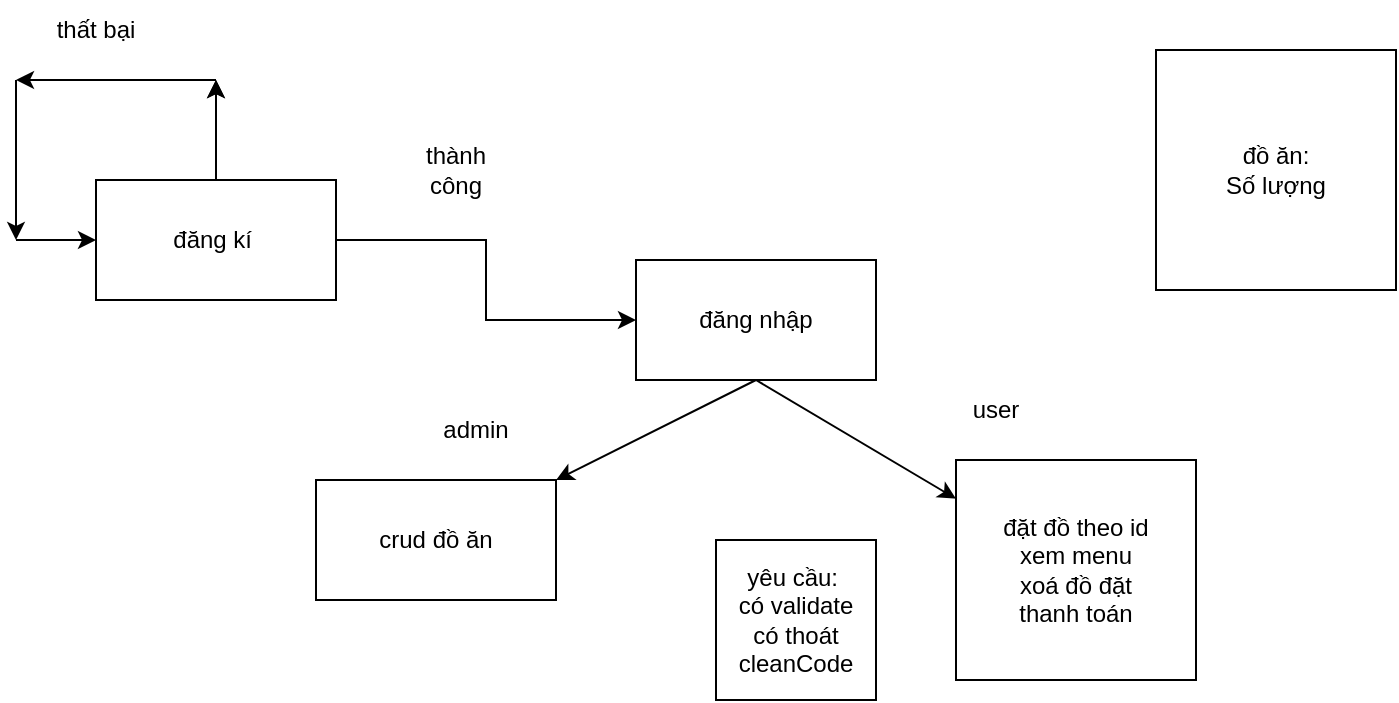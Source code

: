<mxfile version="20.5.3" type="embed"><diagram id="C5RBs43oDa-KdzZeNtuy" name="Page-1"><mxGraphModel dx="903" dy="710" grid="1" gridSize="10" guides="1" tooltips="1" connect="1" arrows="1" fold="1" page="1" pageScale="1" pageWidth="827" pageHeight="1169" math="0" shadow="0"><root><mxCell id="WIyWlLk6GJQsqaUBKTNV-0"/><mxCell id="WIyWlLk6GJQsqaUBKTNV-1" parent="WIyWlLk6GJQsqaUBKTNV-0"/><mxCell id="TZifv7ZTFYabwCE8NZ6X-0" value="đăng nhập" style="rounded=0;whiteSpace=wrap;html=1;" parent="WIyWlLk6GJQsqaUBKTNV-1" vertex="1"><mxGeometry x="330" y="370" width="120" height="60" as="geometry"/></mxCell><mxCell id="TZifv7ZTFYabwCE8NZ6X-1" value="" style="endArrow=classic;html=1;rounded=0;" parent="WIyWlLk6GJQsqaUBKTNV-1" target="TZifv7ZTFYabwCE8NZ6X-2" edge="1"><mxGeometry width="50" height="50" relative="1" as="geometry"><mxPoint x="390" y="430" as="sourcePoint"/><mxPoint x="220" y="520" as="targetPoint"/></mxGeometry></mxCell><mxCell id="TZifv7ZTFYabwCE8NZ6X-2" value="crud đồ ăn" style="rounded=0;whiteSpace=wrap;html=1;" parent="WIyWlLk6GJQsqaUBKTNV-1" vertex="1"><mxGeometry x="170" y="480" width="120" height="60" as="geometry"/></mxCell><mxCell id="TZifv7ZTFYabwCE8NZ6X-3" value="admin" style="text;html=1;strokeColor=none;fillColor=none;align=center;verticalAlign=middle;whiteSpace=wrap;rounded=0;" parent="WIyWlLk6GJQsqaUBKTNV-1" vertex="1"><mxGeometry x="220" y="440" width="60" height="30" as="geometry"/></mxCell><mxCell id="TZifv7ZTFYabwCE8NZ6X-4" value="" style="endArrow=classic;html=1;rounded=0;" parent="WIyWlLk6GJQsqaUBKTNV-1" target="TZifv7ZTFYabwCE8NZ6X-5" edge="1"><mxGeometry width="50" height="50" relative="1" as="geometry"><mxPoint x="390" y="430" as="sourcePoint"/><mxPoint x="550" y="500" as="targetPoint"/></mxGeometry></mxCell><mxCell id="TZifv7ZTFYabwCE8NZ6X-5" value="đặt đồ theo id&lt;br&gt;xem menu&lt;br&gt;xoá đồ đặt&lt;br&gt;thanh toán" style="rounded=0;whiteSpace=wrap;html=1;" parent="WIyWlLk6GJQsqaUBKTNV-1" vertex="1"><mxGeometry x="490" y="470" width="120" height="110" as="geometry"/></mxCell><mxCell id="TZifv7ZTFYabwCE8NZ6X-6" value="user" style="text;html=1;strokeColor=none;fillColor=none;align=center;verticalAlign=middle;whiteSpace=wrap;rounded=0;" parent="WIyWlLk6GJQsqaUBKTNV-1" vertex="1"><mxGeometry x="480" y="430" width="60" height="30" as="geometry"/></mxCell><mxCell id="TZifv7ZTFYabwCE8NZ6X-13" style="edgeStyle=orthogonalEdgeStyle;rounded=0;orthogonalLoop=1;jettySize=auto;html=1;" parent="WIyWlLk6GJQsqaUBKTNV-1" source="TZifv7ZTFYabwCE8NZ6X-12" target="TZifv7ZTFYabwCE8NZ6X-0" edge="1"><mxGeometry relative="1" as="geometry"/></mxCell><mxCell id="TZifv7ZTFYabwCE8NZ6X-15" style="edgeStyle=orthogonalEdgeStyle;rounded=0;orthogonalLoop=1;jettySize=auto;html=1;" parent="WIyWlLk6GJQsqaUBKTNV-1" source="TZifv7ZTFYabwCE8NZ6X-12" edge="1"><mxGeometry relative="1" as="geometry"><mxPoint x="120" y="280" as="targetPoint"/></mxGeometry></mxCell><mxCell id="TZifv7ZTFYabwCE8NZ6X-16" style="edgeStyle=orthogonalEdgeStyle;rounded=0;orthogonalLoop=1;jettySize=auto;html=1;" parent="WIyWlLk6GJQsqaUBKTNV-1" source="TZifv7ZTFYabwCE8NZ6X-12" edge="1"><mxGeometry relative="1" as="geometry"><mxPoint x="120" y="280" as="targetPoint"/></mxGeometry></mxCell><mxCell id="TZifv7ZTFYabwCE8NZ6X-12" value="đăng kí&amp;nbsp;" style="rounded=0;whiteSpace=wrap;html=1;" parent="WIyWlLk6GJQsqaUBKTNV-1" vertex="1"><mxGeometry x="60" y="330" width="120" height="60" as="geometry"/></mxCell><mxCell id="TZifv7ZTFYabwCE8NZ6X-18" value="thành công" style="text;html=1;strokeColor=none;fillColor=none;align=center;verticalAlign=middle;whiteSpace=wrap;rounded=0;" parent="WIyWlLk6GJQsqaUBKTNV-1" vertex="1"><mxGeometry x="210" y="310" width="60" height="30" as="geometry"/></mxCell><mxCell id="TZifv7ZTFYabwCE8NZ6X-19" value="yêu cầu:&amp;nbsp;&lt;br&gt;có validate&lt;br&gt;có thoát&lt;br&gt;cleanCode" style="whiteSpace=wrap;html=1;aspect=fixed;" parent="WIyWlLk6GJQsqaUBKTNV-1" vertex="1"><mxGeometry x="370" y="510" width="80" height="80" as="geometry"/></mxCell><mxCell id="TZifv7ZTFYabwCE8NZ6X-20" value="" style="endArrow=classic;html=1;rounded=0;entryX=0;entryY=0.5;entryDx=0;entryDy=0;" parent="WIyWlLk6GJQsqaUBKTNV-1" target="TZifv7ZTFYabwCE8NZ6X-12" edge="1"><mxGeometry width="50" height="50" relative="1" as="geometry"><mxPoint x="20" y="360" as="sourcePoint"/><mxPoint x="440" y="510" as="targetPoint"/></mxGeometry></mxCell><mxCell id="TZifv7ZTFYabwCE8NZ6X-21" value="" style="endArrow=classic;html=1;rounded=0;" parent="WIyWlLk6GJQsqaUBKTNV-1" edge="1"><mxGeometry width="50" height="50" relative="1" as="geometry"><mxPoint x="20" y="280" as="sourcePoint"/><mxPoint x="20" y="360" as="targetPoint"/></mxGeometry></mxCell><mxCell id="TZifv7ZTFYabwCE8NZ6X-22" value="" style="endArrow=classic;html=1;rounded=0;" parent="WIyWlLk6GJQsqaUBKTNV-1" edge="1"><mxGeometry width="50" height="50" relative="1" as="geometry"><mxPoint x="120" y="280" as="sourcePoint"/><mxPoint x="20" y="280" as="targetPoint"/></mxGeometry></mxCell><mxCell id="TZifv7ZTFYabwCE8NZ6X-23" value="thất bại" style="text;html=1;strokeColor=none;fillColor=none;align=center;verticalAlign=middle;whiteSpace=wrap;rounded=0;" parent="WIyWlLk6GJQsqaUBKTNV-1" vertex="1"><mxGeometry x="30" y="240" width="60" height="30" as="geometry"/></mxCell><mxCell id="TZifv7ZTFYabwCE8NZ6X-24" value="đồ ăn:&lt;br&gt;Số lượng" style="whiteSpace=wrap;html=1;aspect=fixed;" parent="WIyWlLk6GJQsqaUBKTNV-1" vertex="1"><mxGeometry x="590" y="265" width="120" height="120" as="geometry"/></mxCell></root></mxGraphModel></diagram></mxfile>